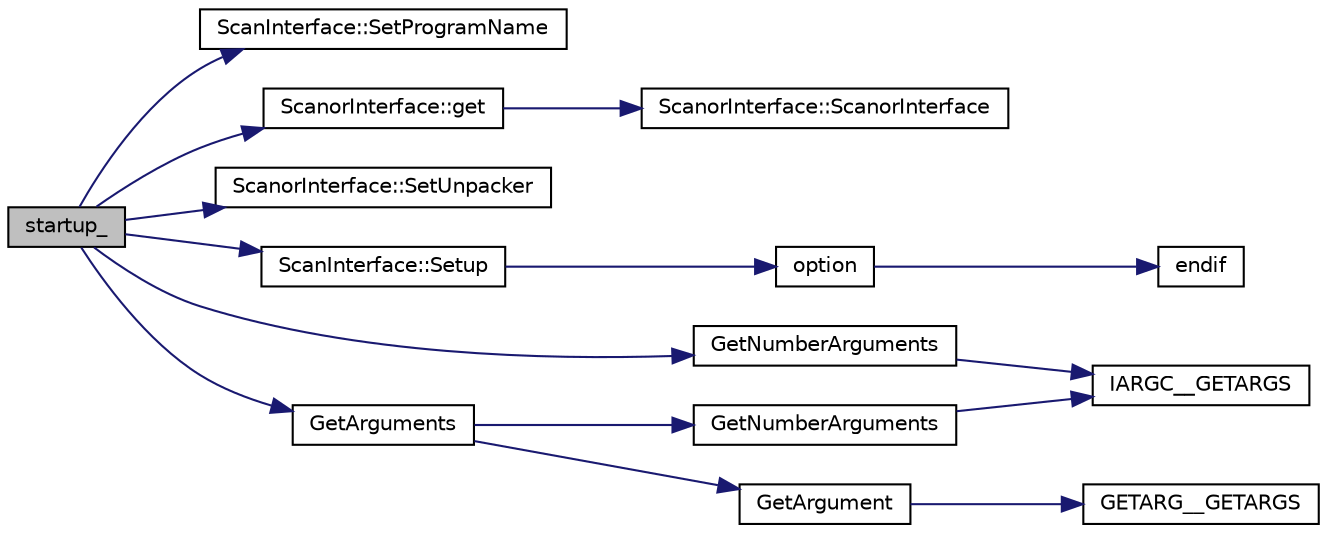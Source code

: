 digraph "startup_"
{
  edge [fontname="Helvetica",fontsize="10",labelfontname="Helvetica",labelfontsize="10"];
  node [fontname="Helvetica",fontsize="10",shape=record];
  rankdir="LR";
  Node1 [label="startup_",height=0.2,width=0.4,color="black", fillcolor="grey75", style="filled", fontcolor="black"];
  Node1 -> Node2 [color="midnightblue",fontsize="10",style="solid",fontname="Helvetica"];
  Node2 [label="ScanInterface::SetProgramName",height=0.2,width=0.4,color="black", fillcolor="white", style="filled",URL="$d7/dfc/class_scan_interface.html#a288c9eb8a2de78a40ba10cc7d7612a1e",tooltip="Set the header string used to prefix output messages. "];
  Node1 -> Node3 [color="midnightblue",fontsize="10",style="solid",fontname="Helvetica"];
  Node3 [label="ScanorInterface::get",height=0.2,width=0.4,color="black", fillcolor="white", style="filled",URL="$de/dfa/class_scanor_interface.html#a115408b9cb23e2152edcc81f8b236113"];
  Node3 -> Node4 [color="midnightblue",fontsize="10",style="solid",fontname="Helvetica"];
  Node4 [label="ScanorInterface::ScanorInterface",height=0.2,width=0.4,color="black", fillcolor="white", style="filled",URL="$de/dfa/class_scanor_interface.html#a25ac62825ff707f9fa0ca7d84efa1555",tooltip="Default Constructor. "];
  Node1 -> Node5 [color="midnightblue",fontsize="10",style="solid",fontname="Helvetica"];
  Node5 [label="ScanorInterface::SetUnpacker",height=0.2,width=0.4,color="black", fillcolor="white", style="filled",URL="$de/dfa/class_scanor_interface.html#ae1ebe57e22035c0f457bdd8564b74b66"];
  Node1 -> Node6 [color="midnightblue",fontsize="10",style="solid",fontname="Helvetica"];
  Node6 [label="ScanInterface::Setup",height=0.2,width=0.4,color="black", fillcolor="white", style="filled",URL="$d7/dfc/class_scan_interface.html#af51c02387e61a32d14ddfc0f3f43f2f9"];
  Node6 -> Node7 [color="midnightblue",fontsize="10",style="solid",fontname="Helvetica"];
  Node7 [label="option",height=0.2,width=0.4,color="black", fillcolor="white", style="filled",URL="$de/d88/_analysis_2_c_make_lists_8txt.html#a9dcdd08ec908a20435e0559a1ba70bec"];
  Node7 -> Node8 [color="midnightblue",fontsize="10",style="solid",fontname="Helvetica"];
  Node8 [label="endif",height=0.2,width=0.4,color="black", fillcolor="white", style="filled",URL="$dc/de0/_acquisition_2_m_c_a_2source_2_c_make_lists_8txt.html#aeb1e8c468f68e07ffda16b89438d9b73"];
  Node1 -> Node9 [color="midnightblue",fontsize="10",style="solid",fontname="Helvetica"];
  Node9 [label="GetNumberArguments",height=0.2,width=0.4,color="black", fillcolor="white", style="filled",URL="$d9/db6/_get_arguments_8hpp.html#a88dff3268908bdd2b1c6edfc91d65f7c"];
  Node9 -> Node10 [color="midnightblue",fontsize="10",style="solid",fontname="Helvetica"];
  Node10 [label="IARGC__GETARGS",height=0.2,width=0.4,color="black", fillcolor="white", style="filled",URL="$d9/db6/_get_arguments_8hpp.html#a0f99c822de9ec5d1a688eb28ede101ae",tooltip="Define the fortran function to get the argc. "];
  Node1 -> Node11 [color="midnightblue",fontsize="10",style="solid",fontname="Helvetica"];
  Node11 [label="GetArguments",height=0.2,width=0.4,color="black", fillcolor="white", style="filled",URL="$d9/db6/_get_arguments_8hpp.html#a6548defa977d908011f5192a59873366",tooltip="Returns an argv style array that can be used to pass to getopt and other similar functions. "];
  Node11 -> Node12 [color="midnightblue",fontsize="10",style="solid",fontname="Helvetica"];
  Node12 [label="GetNumberArguments",height=0.2,width=0.4,color="black", fillcolor="white", style="filled",URL="$d3/dfa/_get_arguments_8cpp.html#a88dff3268908bdd2b1c6edfc91d65f7c"];
  Node12 -> Node10 [color="midnightblue",fontsize="10",style="solid",fontname="Helvetica"];
  Node11 -> Node13 [color="midnightblue",fontsize="10",style="solid",fontname="Helvetica"];
  Node13 [label="GetArgument",height=0.2,width=0.4,color="black", fillcolor="white", style="filled",URL="$d3/dfa/_get_arguments_8cpp.html#a9955f1e182080c08495c29d947d11f9b",tooltip="C++ Wrapper to get a particular argument from the command line. "];
  Node13 -> Node14 [color="midnightblue",fontsize="10",style="solid",fontname="Helvetica"];
  Node14 [label="GETARG__GETARGS",height=0.2,width=0.4,color="black", fillcolor="white", style="filled",URL="$d9/db6/_get_arguments_8hpp.html#af90e73b79110dd58bfbe0d995eeadc72",tooltip="Define the fortran function to get the arguments. "];
}
